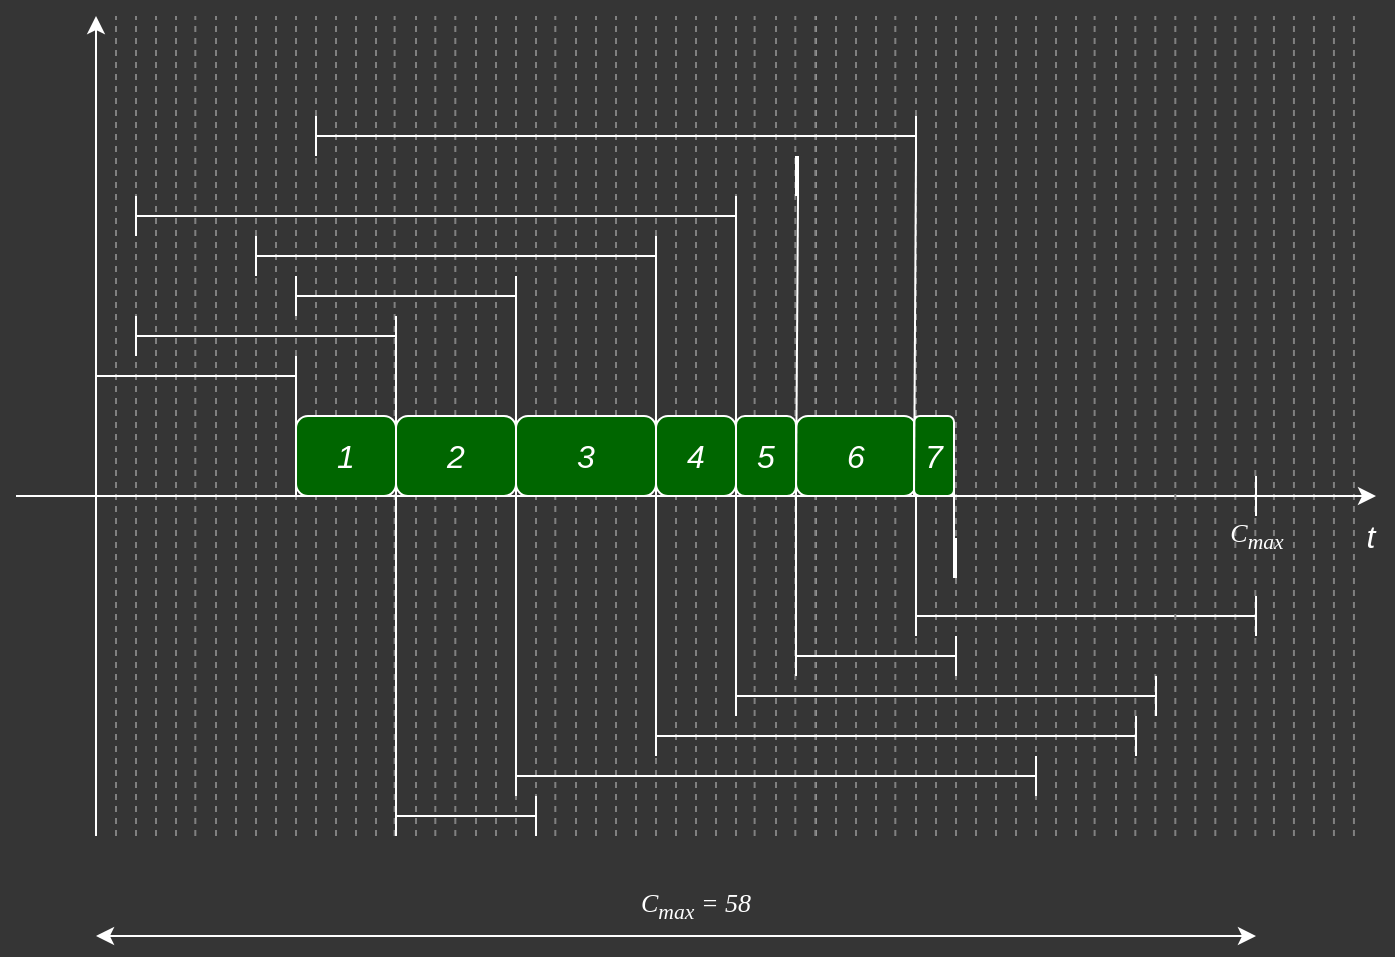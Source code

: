 <mxfile version="19.0.0" type="device"><diagram id="qQa11_gRZM18EBV61Q0s" name="Strona-1"><mxGraphModel dx="1745" dy="2023" grid="1" gridSize="10" guides="1" tooltips="1" connect="1" arrows="1" fold="1" page="1" pageScale="1" pageWidth="827" pageHeight="1169" background="#353535" math="0" shadow="0"><root><mxCell id="0"/><mxCell id="1" parent="0"/><mxCell id="t56J0yPsx8XDD8OWrnv8-75" value="" style="endArrow=none;dashed=1;html=1;rounded=0;strokeColor=#808080;" edge="1" parent="1"><mxGeometry width="50" height="50" relative="1" as="geometry"><mxPoint x="189.66" y="170" as="sourcePoint"/><mxPoint x="189.66" y="-240" as="targetPoint"/></mxGeometry></mxCell><mxCell id="t56J0yPsx8XDD8OWrnv8-76" value="" style="endArrow=none;dashed=1;html=1;rounded=0;strokeColor=#808080;" edge="1" parent="1"><mxGeometry width="50" height="50" relative="1" as="geometry"><mxPoint x="199.66" y="170" as="sourcePoint"/><mxPoint x="199.66" y="-240" as="targetPoint"/></mxGeometry></mxCell><mxCell id="t56J0yPsx8XDD8OWrnv8-77" value="" style="endArrow=none;dashed=1;html=1;rounded=0;strokeColor=#808080;" edge="1" parent="1"><mxGeometry width="50" height="50" relative="1" as="geometry"><mxPoint x="209.66" y="170" as="sourcePoint"/><mxPoint x="209.66" y="-240" as="targetPoint"/></mxGeometry></mxCell><mxCell id="t56J0yPsx8XDD8OWrnv8-78" value="" style="endArrow=none;dashed=1;html=1;rounded=0;strokeColor=#808080;" edge="1" parent="1"><mxGeometry width="50" height="50" relative="1" as="geometry"><mxPoint x="219.66" y="170" as="sourcePoint"/><mxPoint x="219.66" y="-240" as="targetPoint"/></mxGeometry></mxCell><mxCell id="t56J0yPsx8XDD8OWrnv8-80" value="" style="endArrow=none;dashed=1;html=1;rounded=0;strokeColor=#808080;" edge="1" parent="1"><mxGeometry width="50" height="50" relative="1" as="geometry"><mxPoint x="228.97" y="170" as="sourcePoint"/><mxPoint x="228.97" y="-240" as="targetPoint"/></mxGeometry></mxCell><mxCell id="t56J0yPsx8XDD8OWrnv8-81" value="" style="endArrow=none;dashed=1;html=1;rounded=0;strokeColor=#808080;" edge="1" parent="1"><mxGeometry width="50" height="50" relative="1" as="geometry"><mxPoint x="238.97" y="170" as="sourcePoint"/><mxPoint x="238.97" y="-240" as="targetPoint"/></mxGeometry></mxCell><mxCell id="t56J0yPsx8XDD8OWrnv8-82" value="" style="endArrow=none;dashed=1;html=1;rounded=0;strokeColor=#808080;" edge="1" parent="1"><mxGeometry width="50" height="50" relative="1" as="geometry"><mxPoint x="248.97" y="170" as="sourcePoint"/><mxPoint x="248.97" y="-240" as="targetPoint"/></mxGeometry></mxCell><mxCell id="t56J0yPsx8XDD8OWrnv8-83" value="" style="endArrow=none;dashed=1;html=1;rounded=0;strokeColor=#808080;" edge="1" parent="1"><mxGeometry width="50" height="50" relative="1" as="geometry"><mxPoint x="258.97" y="170" as="sourcePoint"/><mxPoint x="258.97" y="-240" as="targetPoint"/></mxGeometry></mxCell><mxCell id="t56J0yPsx8XDD8OWrnv8-84" value="" style="endArrow=none;dashed=1;html=1;rounded=0;strokeColor=#808080;" edge="1" parent="1"><mxGeometry width="50" height="50" relative="1" as="geometry"><mxPoint x="268.97" y="170" as="sourcePoint"/><mxPoint x="268.97" y="-240" as="targetPoint"/></mxGeometry></mxCell><mxCell id="1NcgyIvWqkXEJ-yB4rnk-39" value="&lt;span style=&quot;font-size: 16px;&quot;&gt;&lt;i&gt;t&lt;/i&gt;&lt;/span&gt;" style="text;html=1;align=center;verticalAlign=middle;resizable=0;points=[];autosize=1;strokeColor=none;fillColor=none;fontColor=#FFFFFF;" parent="1" vertex="1"><mxGeometry x="270" y="10" width="14" height="19" as="geometry"/></mxCell><mxCell id="1NcgyIvWqkXEJ-yB4rnk-44" value="&lt;i&gt;C&lt;sub&gt;max&lt;/sub&gt;&lt;/i&gt;" style="text;html=1;align=center;verticalAlign=middle;resizable=0;points=[];autosize=1;strokeColor=none;fillColor=none;fontSize=13;fontFamily=Verdana;fontColor=#FFFFFF;" parent="1" vertex="1"><mxGeometry x="195" y="5" width="50" height="30" as="geometry"/></mxCell><mxCell id="t56J0yPsx8XDD8OWrnv8-55" value="" style="endArrow=none;dashed=1;html=1;rounded=0;strokeColor=#999999;" edge="1" parent="1"><mxGeometry width="50" height="50" relative="1" as="geometry"><mxPoint y="170" as="sourcePoint"/><mxPoint y="-240" as="targetPoint"/></mxGeometry></mxCell><mxCell id="t56J0yPsx8XDD8OWrnv8-56" value="" style="endArrow=none;dashed=1;html=1;rounded=0;strokeColor=#808080;" edge="1" parent="1"><mxGeometry width="50" height="50" relative="1" as="geometry"><mxPoint x="10" y="170" as="sourcePoint"/><mxPoint x="10" y="-240" as="targetPoint"/></mxGeometry></mxCell><mxCell id="t56J0yPsx8XDD8OWrnv8-57" value="" style="endArrow=none;dashed=1;html=1;rounded=0;strokeColor=#808080;" edge="1" parent="1"><mxGeometry width="50" height="50" relative="1" as="geometry"><mxPoint x="20" y="170" as="sourcePoint"/><mxPoint x="20" y="-240" as="targetPoint"/></mxGeometry></mxCell><mxCell id="t56J0yPsx8XDD8OWrnv8-58" value="" style="endArrow=none;dashed=1;html=1;rounded=0;strokeColor=#808080;" edge="1" parent="1"><mxGeometry width="50" height="50" relative="1" as="geometry"><mxPoint x="30" y="170" as="sourcePoint"/><mxPoint x="30" y="-240" as="targetPoint"/></mxGeometry></mxCell><mxCell id="t56J0yPsx8XDD8OWrnv8-59" value="" style="endArrow=none;dashed=1;html=1;rounded=0;strokeColor=#808080;" edge="1" parent="1"><mxGeometry width="50" height="50" relative="1" as="geometry"><mxPoint x="39.66" y="170" as="sourcePoint"/><mxPoint x="39.66" y="-240" as="targetPoint"/></mxGeometry></mxCell><mxCell id="t56J0yPsx8XDD8OWrnv8-60" value="" style="endArrow=none;dashed=1;html=1;rounded=0;strokeColor=#808080;" edge="1" parent="1"><mxGeometry width="50" height="50" relative="1" as="geometry"><mxPoint x="50" y="170" as="sourcePoint"/><mxPoint x="50" y="-240" as="targetPoint"/></mxGeometry></mxCell><mxCell id="t56J0yPsx8XDD8OWrnv8-61" value="" style="endArrow=none;dashed=1;html=1;rounded=0;strokeColor=#808080;" edge="1" parent="1"><mxGeometry width="50" height="50" relative="1" as="geometry"><mxPoint x="60" y="170" as="sourcePoint"/><mxPoint x="60" y="-240" as="targetPoint"/></mxGeometry></mxCell><mxCell id="t56J0yPsx8XDD8OWrnv8-62" value="" style="endArrow=none;dashed=1;html=1;rounded=0;strokeColor=#808080;" edge="1" parent="1"><mxGeometry width="50" height="50" relative="1" as="geometry"><mxPoint x="70" y="170" as="sourcePoint"/><mxPoint x="70" y="-240" as="targetPoint"/></mxGeometry></mxCell><mxCell id="t56J0yPsx8XDD8OWrnv8-63" value="" style="endArrow=none;dashed=1;html=1;rounded=0;strokeColor=#808080;" edge="1" parent="1"><mxGeometry width="50" height="50" relative="1" as="geometry"><mxPoint x="80" y="170" as="sourcePoint"/><mxPoint x="80" y="-240" as="targetPoint"/></mxGeometry></mxCell><mxCell id="t56J0yPsx8XDD8OWrnv8-64" value="" style="endArrow=none;dashed=1;html=1;rounded=0;strokeColor=#808080;" edge="1" parent="1"><mxGeometry width="50" height="50" relative="1" as="geometry"><mxPoint x="90" y="170" as="sourcePoint"/><mxPoint x="90" y="-240" as="targetPoint"/></mxGeometry></mxCell><mxCell id="t56J0yPsx8XDD8OWrnv8-65" value="" style="endArrow=none;dashed=1;html=1;rounded=0;strokeColor=#808080;" edge="1" parent="1"><mxGeometry width="50" height="50" relative="1" as="geometry"><mxPoint x="100" y="170" as="sourcePoint"/><mxPoint x="100" y="-240" as="targetPoint"/></mxGeometry></mxCell><mxCell id="t56J0yPsx8XDD8OWrnv8-66" value="" style="endArrow=none;dashed=1;html=1;rounded=0;strokeColor=#808080;" edge="1" parent="1"><mxGeometry width="50" height="50" relative="1" as="geometry"><mxPoint x="110" y="170" as="sourcePoint"/><mxPoint x="110" y="-240" as="targetPoint"/></mxGeometry></mxCell><mxCell id="t56J0yPsx8XDD8OWrnv8-67" value="" style="endArrow=none;dashed=1;html=1;rounded=0;strokeColor=#808080;" edge="1" parent="1"><mxGeometry width="50" height="50" relative="1" as="geometry"><mxPoint x="120" y="170" as="sourcePoint"/><mxPoint x="120" y="-240" as="targetPoint"/></mxGeometry></mxCell><mxCell id="t56J0yPsx8XDD8OWrnv8-68" value="" style="endArrow=none;dashed=1;html=1;rounded=0;strokeColor=#808080;" edge="1" parent="1"><mxGeometry width="50" height="50" relative="1" as="geometry"><mxPoint x="130" y="170" as="sourcePoint"/><mxPoint x="130" y="-240" as="targetPoint"/></mxGeometry></mxCell><mxCell id="t56J0yPsx8XDD8OWrnv8-69" value="" style="endArrow=none;dashed=1;html=1;rounded=0;strokeColor=#808080;" edge="1" parent="1"><mxGeometry width="50" height="50" relative="1" as="geometry"><mxPoint x="139.31" y="170" as="sourcePoint"/><mxPoint x="139.31" y="-240" as="targetPoint"/></mxGeometry></mxCell><mxCell id="t56J0yPsx8XDD8OWrnv8-70" value="" style="endArrow=none;dashed=1;html=1;rounded=0;strokeColor=#808080;" edge="1" parent="1"><mxGeometry width="50" height="50" relative="1" as="geometry"><mxPoint x="150" y="170" as="sourcePoint"/><mxPoint x="150" y="-240" as="targetPoint"/></mxGeometry></mxCell><mxCell id="t56J0yPsx8XDD8OWrnv8-71" value="" style="endArrow=none;dashed=1;html=1;rounded=0;strokeColor=#808080;" edge="1" parent="1"><mxGeometry width="50" height="50" relative="1" as="geometry"><mxPoint x="159.66" y="170" as="sourcePoint"/><mxPoint x="159.66" y="-240" as="targetPoint"/></mxGeometry></mxCell><mxCell id="t56J0yPsx8XDD8OWrnv8-72" value="" style="endArrow=none;dashed=1;html=1;rounded=0;strokeColor=#808080;" edge="1" parent="1"><mxGeometry width="50" height="50" relative="1" as="geometry"><mxPoint x="169.66" y="170" as="sourcePoint"/><mxPoint x="169.66" y="-240" as="targetPoint"/></mxGeometry></mxCell><mxCell id="t56J0yPsx8XDD8OWrnv8-37" value="" style="endArrow=none;dashed=1;html=1;rounded=0;strokeColor=#808080;" edge="1" parent="1"><mxGeometry width="50" height="50" relative="1" as="geometry"><mxPoint x="-170" y="170" as="sourcePoint"/><mxPoint x="-170" y="-240" as="targetPoint"/></mxGeometry></mxCell><mxCell id="t56J0yPsx8XDD8OWrnv8-38" value="" style="endArrow=none;dashed=1;html=1;rounded=0;strokeColor=#808080;" edge="1" parent="1"><mxGeometry width="50" height="50" relative="1" as="geometry"><mxPoint x="-160" y="170" as="sourcePoint"/><mxPoint x="-160" y="-240" as="targetPoint"/></mxGeometry></mxCell><mxCell id="t56J0yPsx8XDD8OWrnv8-39" value="" style="endArrow=none;dashed=1;html=1;rounded=0;strokeColor=#808080;" edge="1" parent="1"><mxGeometry width="50" height="50" relative="1" as="geometry"><mxPoint x="-150" y="170" as="sourcePoint"/><mxPoint x="-150" y="-240" as="targetPoint"/></mxGeometry></mxCell><mxCell id="t56J0yPsx8XDD8OWrnv8-40" value="" style="endArrow=none;dashed=1;html=1;rounded=0;strokeColor=#808080;" edge="1" parent="1"><mxGeometry width="50" height="50" relative="1" as="geometry"><mxPoint x="-140" y="170" as="sourcePoint"/><mxPoint x="-140" y="-240" as="targetPoint"/></mxGeometry></mxCell><mxCell id="t56J0yPsx8XDD8OWrnv8-41" value="" style="endArrow=none;dashed=1;html=1;rounded=0;strokeColor=#808080;" edge="1" parent="1"><mxGeometry width="50" height="50" relative="1" as="geometry"><mxPoint x="-130.34" y="170" as="sourcePoint"/><mxPoint x="-130.34" y="-240" as="targetPoint"/></mxGeometry></mxCell><mxCell id="t56J0yPsx8XDD8OWrnv8-42" value="" style="endArrow=none;dashed=1;html=1;rounded=0;strokeColor=#808080;" edge="1" parent="1"><mxGeometry width="50" height="50" relative="1" as="geometry"><mxPoint x="-120" y="170" as="sourcePoint"/><mxPoint x="-120" y="-240" as="targetPoint"/></mxGeometry></mxCell><mxCell id="t56J0yPsx8XDD8OWrnv8-43" value="" style="endArrow=none;dashed=1;html=1;rounded=0;strokeColor=#808080;" edge="1" parent="1"><mxGeometry width="50" height="50" relative="1" as="geometry"><mxPoint x="-110" y="170" as="sourcePoint"/><mxPoint x="-110" y="-240" as="targetPoint"/></mxGeometry></mxCell><mxCell id="t56J0yPsx8XDD8OWrnv8-44" value="" style="endArrow=none;dashed=1;html=1;rounded=0;strokeColor=#808080;" edge="1" parent="1"><mxGeometry width="50" height="50" relative="1" as="geometry"><mxPoint x="-100" y="170" as="sourcePoint"/><mxPoint x="-100" y="-240" as="targetPoint"/></mxGeometry></mxCell><mxCell id="t56J0yPsx8XDD8OWrnv8-45" value="" style="endArrow=none;dashed=1;html=1;rounded=0;strokeColor=#808080;" edge="1" parent="1"><mxGeometry width="50" height="50" relative="1" as="geometry"><mxPoint x="-90" y="170" as="sourcePoint"/><mxPoint x="-90" y="-240" as="targetPoint"/></mxGeometry></mxCell><mxCell id="t56J0yPsx8XDD8OWrnv8-46" value="" style="endArrow=none;dashed=1;html=1;rounded=0;strokeColor=#808080;" edge="1" parent="1"><mxGeometry width="50" height="50" relative="1" as="geometry"><mxPoint x="-80" y="170" as="sourcePoint"/><mxPoint x="-80" y="-240" as="targetPoint"/></mxGeometry></mxCell><mxCell id="t56J0yPsx8XDD8OWrnv8-47" value="" style="endArrow=none;dashed=1;html=1;rounded=0;strokeColor=#808080;" edge="1" parent="1"><mxGeometry width="50" height="50" relative="1" as="geometry"><mxPoint x="-70" y="170" as="sourcePoint"/><mxPoint x="-70" y="-240" as="targetPoint"/></mxGeometry></mxCell><mxCell id="t56J0yPsx8XDD8OWrnv8-48" value="" style="endArrow=none;dashed=1;html=1;rounded=0;strokeColor=#808080;" edge="1" parent="1"><mxGeometry width="50" height="50" relative="1" as="geometry"><mxPoint x="-60" y="170" as="sourcePoint"/><mxPoint x="-60" y="-240" as="targetPoint"/></mxGeometry></mxCell><mxCell id="t56J0yPsx8XDD8OWrnv8-49" value="" style="endArrow=none;dashed=1;html=1;rounded=0;strokeColor=#808080;" edge="1" parent="1"><mxGeometry width="50" height="50" relative="1" as="geometry"><mxPoint x="-50" y="170" as="sourcePoint"/><mxPoint x="-50" y="-240" as="targetPoint"/></mxGeometry></mxCell><mxCell id="t56J0yPsx8XDD8OWrnv8-50" value="" style="endArrow=none;dashed=1;html=1;rounded=0;strokeColor=#808080;" edge="1" parent="1"><mxGeometry width="50" height="50" relative="1" as="geometry"><mxPoint x="-40" y="170" as="sourcePoint"/><mxPoint x="-40" y="-240" as="targetPoint"/></mxGeometry></mxCell><mxCell id="t56J0yPsx8XDD8OWrnv8-51" value="" style="endArrow=none;dashed=1;html=1;rounded=0;strokeColor=#808080;" edge="1" parent="1"><mxGeometry width="50" height="50" relative="1" as="geometry"><mxPoint x="-30.69" y="170" as="sourcePoint"/><mxPoint x="-30.69" y="-240" as="targetPoint"/></mxGeometry></mxCell><mxCell id="t56J0yPsx8XDD8OWrnv8-52" value="" style="endArrow=none;dashed=1;html=1;rounded=0;strokeColor=#808080;" edge="1" parent="1"><mxGeometry width="50" height="50" relative="1" as="geometry"><mxPoint x="-20" y="170" as="sourcePoint"/><mxPoint x="-20" y="-240" as="targetPoint"/></mxGeometry></mxCell><mxCell id="t56J0yPsx8XDD8OWrnv8-53" value="" style="endArrow=none;dashed=1;html=1;rounded=0;strokeColor=#808080;" edge="1" parent="1"><mxGeometry width="50" height="50" relative="1" as="geometry"><mxPoint x="-10.34" y="170" as="sourcePoint"/><mxPoint x="-10.34" y="-240" as="targetPoint"/></mxGeometry></mxCell><mxCell id="t56J0yPsx8XDD8OWrnv8-54" value="" style="endArrow=none;dashed=1;html=1;rounded=0;strokeColor=#808080;" edge="1" parent="1"><mxGeometry width="50" height="50" relative="1" as="geometry"><mxPoint x="-0.34" y="170" as="sourcePoint"/><mxPoint x="-0.34" y="-240" as="targetPoint"/></mxGeometry></mxCell><mxCell id="t56J0yPsx8XDD8OWrnv8-1" value="" style="endArrow=none;dashed=1;html=1;rounded=0;strokeColor=#808080;" edge="1" parent="1"><mxGeometry width="50" height="50" relative="1" as="geometry"><mxPoint x="-350" y="170" as="sourcePoint"/><mxPoint x="-350" y="-240" as="targetPoint"/></mxGeometry></mxCell><mxCell id="t56J0yPsx8XDD8OWrnv8-2" value="" style="endArrow=none;dashed=1;html=1;rounded=0;strokeColor=#808080;" edge="1" parent="1"><mxGeometry width="50" height="50" relative="1" as="geometry"><mxPoint x="-340" y="170" as="sourcePoint"/><mxPoint x="-340" y="-240" as="targetPoint"/></mxGeometry></mxCell><mxCell id="t56J0yPsx8XDD8OWrnv8-3" value="" style="endArrow=none;dashed=1;html=1;rounded=0;strokeColor=#808080;" edge="1" parent="1"><mxGeometry width="50" height="50" relative="1" as="geometry"><mxPoint x="-330" y="170" as="sourcePoint"/><mxPoint x="-330" y="-240" as="targetPoint"/></mxGeometry></mxCell><mxCell id="t56J0yPsx8XDD8OWrnv8-4" value="" style="endArrow=none;dashed=1;html=1;rounded=0;strokeColor=#808080;" edge="1" parent="1"><mxGeometry width="50" height="50" relative="1" as="geometry"><mxPoint x="-320" y="170" as="sourcePoint"/><mxPoint x="-320" y="-240" as="targetPoint"/></mxGeometry></mxCell><mxCell id="t56J0yPsx8XDD8OWrnv8-5" value="" style="endArrow=none;dashed=1;html=1;rounded=0;strokeColor=#808080;" edge="1" parent="1"><mxGeometry width="50" height="50" relative="1" as="geometry"><mxPoint x="-310.34" y="170" as="sourcePoint"/><mxPoint x="-310.34" y="-240" as="targetPoint"/></mxGeometry></mxCell><mxCell id="t56J0yPsx8XDD8OWrnv8-6" value="" style="endArrow=none;dashed=1;html=1;rounded=0;strokeColor=#808080;" edge="1" parent="1"><mxGeometry width="50" height="50" relative="1" as="geometry"><mxPoint x="-300" y="170" as="sourcePoint"/><mxPoint x="-300" y="-240" as="targetPoint"/></mxGeometry></mxCell><mxCell id="t56J0yPsx8XDD8OWrnv8-7" value="" style="endArrow=none;dashed=1;html=1;rounded=0;strokeColor=#808080;" edge="1" parent="1"><mxGeometry width="50" height="50" relative="1" as="geometry"><mxPoint x="-290" y="170" as="sourcePoint"/><mxPoint x="-290" y="-240" as="targetPoint"/></mxGeometry></mxCell><mxCell id="t56J0yPsx8XDD8OWrnv8-8" value="" style="endArrow=none;dashed=1;html=1;rounded=0;strokeColor=#808080;" edge="1" parent="1"><mxGeometry width="50" height="50" relative="1" as="geometry"><mxPoint x="-280" y="170" as="sourcePoint"/><mxPoint x="-280" y="-240" as="targetPoint"/></mxGeometry></mxCell><mxCell id="t56J0yPsx8XDD8OWrnv8-9" value="" style="endArrow=none;dashed=1;html=1;rounded=0;strokeColor=#808080;" edge="1" parent="1"><mxGeometry width="50" height="50" relative="1" as="geometry"><mxPoint x="-270" y="170" as="sourcePoint"/><mxPoint x="-270" y="-240" as="targetPoint"/></mxGeometry></mxCell><mxCell id="t56J0yPsx8XDD8OWrnv8-10" value="" style="endArrow=none;dashed=1;html=1;rounded=0;strokeColor=#808080;" edge="1" parent="1"><mxGeometry width="50" height="50" relative="1" as="geometry"><mxPoint x="-260" y="170" as="sourcePoint"/><mxPoint x="-260" y="-240" as="targetPoint"/></mxGeometry></mxCell><mxCell id="t56J0yPsx8XDD8OWrnv8-11" value="" style="endArrow=none;dashed=1;html=1;rounded=0;strokeColor=#808080;" edge="1" parent="1"><mxGeometry width="50" height="50" relative="1" as="geometry"><mxPoint x="-250" y="170" as="sourcePoint"/><mxPoint x="-250" y="-240" as="targetPoint"/></mxGeometry></mxCell><mxCell id="t56J0yPsx8XDD8OWrnv8-12" value="" style="endArrow=none;dashed=1;html=1;rounded=0;strokeColor=#808080;" edge="1" parent="1"><mxGeometry width="50" height="50" relative="1" as="geometry"><mxPoint x="-240" y="170" as="sourcePoint"/><mxPoint x="-240" y="-240" as="targetPoint"/></mxGeometry></mxCell><mxCell id="t56J0yPsx8XDD8OWrnv8-13" value="" style="endArrow=none;dashed=1;html=1;rounded=0;strokeColor=#808080;" edge="1" parent="1"><mxGeometry width="50" height="50" relative="1" as="geometry"><mxPoint x="-230" y="170" as="sourcePoint"/><mxPoint x="-230" y="-240" as="targetPoint"/></mxGeometry></mxCell><mxCell id="t56J0yPsx8XDD8OWrnv8-14" value="" style="endArrow=none;dashed=1;html=1;rounded=0;strokeColor=#808080;" edge="1" parent="1"><mxGeometry width="50" height="50" relative="1" as="geometry"><mxPoint x="-220" y="170" as="sourcePoint"/><mxPoint x="-220" y="-240" as="targetPoint"/></mxGeometry></mxCell><mxCell id="t56J0yPsx8XDD8OWrnv8-15" value="" style="endArrow=none;dashed=1;html=1;rounded=0;strokeColor=#808080;" edge="1" parent="1"><mxGeometry width="50" height="50" relative="1" as="geometry"><mxPoint x="-210.69" y="170" as="sourcePoint"/><mxPoint x="-210.69" y="-240" as="targetPoint"/></mxGeometry></mxCell><mxCell id="t56J0yPsx8XDD8OWrnv8-16" value="" style="endArrow=none;dashed=1;html=1;rounded=0;strokeColor=#808080;" edge="1" parent="1"><mxGeometry width="50" height="50" relative="1" as="geometry"><mxPoint x="-200" y="170" as="sourcePoint"/><mxPoint x="-200" y="-240" as="targetPoint"/></mxGeometry></mxCell><mxCell id="t56J0yPsx8XDD8OWrnv8-17" value="" style="endArrow=none;dashed=1;html=1;rounded=0;strokeColor=#808080;" edge="1" parent="1"><mxGeometry width="50" height="50" relative="1" as="geometry"><mxPoint x="-190.34" y="170" as="sourcePoint"/><mxPoint x="-190.34" y="-240" as="targetPoint"/></mxGeometry></mxCell><mxCell id="t56J0yPsx8XDD8OWrnv8-18" value="" style="endArrow=none;dashed=1;html=1;rounded=0;strokeColor=#808080;" edge="1" parent="1"><mxGeometry width="50" height="50" relative="1" as="geometry"><mxPoint x="-180.34" y="170" as="sourcePoint"/><mxPoint x="-180.34" y="-240" as="targetPoint"/></mxGeometry></mxCell><mxCell id="1NcgyIvWqkXEJ-yB4rnk-1" value="" style="endArrow=classic;html=1;rounded=1;fontColor=#F0F0F0;strokeColor=#FFFFFF;" parent="1" edge="1"><mxGeometry width="50" height="50" relative="1" as="geometry"><mxPoint x="-360" y="170" as="sourcePoint"/><mxPoint x="-360" y="-240" as="targetPoint"/></mxGeometry></mxCell><mxCell id="1NcgyIvWqkXEJ-yB4rnk-2" value="" style="endArrow=classic;html=1;rounded=1;fontColor=#F0F0F0;strokeColor=#FFFFFF;" parent="1" edge="1"><mxGeometry width="50" height="50" relative="1" as="geometry"><mxPoint x="-400" as="sourcePoint"/><mxPoint x="280" as="targetPoint"/></mxGeometry></mxCell><mxCell id="1NcgyIvWqkXEJ-yB4rnk-3" value="" style="shape=crossbar;whiteSpace=wrap;html=1;rounded=1;fontColor=#000000;strokeColor=#FFFFFF;" parent="1" vertex="1"><mxGeometry x="-360" y="-70" width="100" height="20" as="geometry"/></mxCell><mxCell id="1NcgyIvWqkXEJ-yB4rnk-4" value="&lt;span style=&quot;font-size: 16px;&quot;&gt;&lt;i&gt;1&lt;/i&gt;&lt;/span&gt;" style="rounded=1;whiteSpace=wrap;html=1;fillColor=#006600;strokeColor=#FFFFFF;fontColor=#FFFFFF;" parent="1" vertex="1"><mxGeometry x="-260" y="-40" width="50" height="40" as="geometry"/></mxCell><mxCell id="1NcgyIvWqkXEJ-yB4rnk-5" value="" style="endArrow=none;html=1;rounded=0;entryX=1;entryY=1;entryDx=0;entryDy=0;exitX=0;exitY=1;exitDx=0;exitDy=0;strokeColor=#FFFFFF;entryPerimeter=0;" parent="1" source="1NcgyIvWqkXEJ-yB4rnk-4" target="1NcgyIvWqkXEJ-yB4rnk-3" edge="1"><mxGeometry width="50" height="50" relative="1" as="geometry"><mxPoint x="-320" y="30" as="sourcePoint"/><mxPoint x="-270" y="-20" as="targetPoint"/></mxGeometry></mxCell><mxCell id="1NcgyIvWqkXEJ-yB4rnk-6" value="" style="endArrow=none;html=1;rounded=0;entryX=1;entryY=1;entryDx=0;entryDy=0;exitX=0;exitY=0.5;exitDx=0;exitDy=0;strokeColor=#FFFFFF;entryPerimeter=0;exitPerimeter=0;" parent="1" source="1NcgyIvWqkXEJ-yB4rnk-7" edge="1"><mxGeometry width="50" height="50" relative="1" as="geometry"><mxPoint x="-210" y="10" as="sourcePoint"/><mxPoint x="-210" y="-40" as="targetPoint"/></mxGeometry></mxCell><mxCell id="1NcgyIvWqkXEJ-yB4rnk-7" value="" style="shape=crossbar;whiteSpace=wrap;html=1;rounded=1;fontColor=#000000;strokeColor=#FFFFFF;" parent="1" vertex="1"><mxGeometry x="-210" y="150" width="70" height="20" as="geometry"/></mxCell><mxCell id="1NcgyIvWqkXEJ-yB4rnk-8" value="" style="shape=crossbar;whiteSpace=wrap;html=1;rounded=1;fontColor=#000000;strokeColor=#FFFFFF;" parent="1" vertex="1"><mxGeometry x="-340" y="-90" width="130" height="20" as="geometry"/></mxCell><mxCell id="1NcgyIvWqkXEJ-yB4rnk-9" value="&lt;span style=&quot;font-size: 16px;&quot;&gt;&lt;i&gt;2&lt;br&gt;&lt;/i&gt;&lt;/span&gt;" style="rounded=1;whiteSpace=wrap;html=1;fillColor=#006600;strokeColor=#FFFFFF;fontColor=#FFFFFF;" parent="1" vertex="1"><mxGeometry x="-210" y="-40" width="60" height="40" as="geometry"/></mxCell><mxCell id="1NcgyIvWqkXEJ-yB4rnk-10" value="" style="endArrow=none;html=1;rounded=0;entryX=1;entryY=1;entryDx=0;entryDy=0;exitX=0;exitY=1;exitDx=0;exitDy=0;strokeColor=#FFFFFF;entryPerimeter=0;" parent="1" source="1NcgyIvWqkXEJ-yB4rnk-9" target="1NcgyIvWqkXEJ-yB4rnk-8" edge="1"><mxGeometry width="50" height="50" relative="1" as="geometry"><mxPoint x="-270" y="30" as="sourcePoint"/><mxPoint x="-220" y="-20" as="targetPoint"/></mxGeometry></mxCell><mxCell id="1NcgyIvWqkXEJ-yB4rnk-11" value="" style="endArrow=none;html=1;rounded=0;entryX=1;entryY=1;entryDx=0;entryDy=0;exitX=0;exitY=0.5;exitDx=0;exitDy=0;strokeColor=#FFFFFF;entryPerimeter=0;exitPerimeter=0;" parent="1" source="1NcgyIvWqkXEJ-yB4rnk-12" edge="1"><mxGeometry width="50" height="50" relative="1" as="geometry"><mxPoint x="-150" y="10" as="sourcePoint"/><mxPoint x="-150" y="-40" as="targetPoint"/></mxGeometry></mxCell><mxCell id="1NcgyIvWqkXEJ-yB4rnk-12" value="" style="shape=crossbar;whiteSpace=wrap;html=1;rounded=1;fontColor=#000000;strokeColor=#FFFFFF;" parent="1" vertex="1"><mxGeometry x="-150" y="130" width="260" height="20" as="geometry"/></mxCell><mxCell id="1NcgyIvWqkXEJ-yB4rnk-13" value="" style="shape=crossbar;whiteSpace=wrap;html=1;rounded=1;fontColor=#000000;strokeColor=#FFFFFF;" parent="1" vertex="1"><mxGeometry x="-260" y="-110" width="110" height="20" as="geometry"/></mxCell><mxCell id="1NcgyIvWqkXEJ-yB4rnk-14" value="&lt;span style=&quot;font-size: 16px;&quot;&gt;&lt;i&gt;3&lt;br&gt;&lt;/i&gt;&lt;/span&gt;" style="rounded=1;whiteSpace=wrap;html=1;fillColor=#006600;strokeColor=#FFFFFF;fontColor=#FFFFFF;" parent="1" vertex="1"><mxGeometry x="-150" y="-40" width="70" height="40" as="geometry"/></mxCell><mxCell id="1NcgyIvWqkXEJ-yB4rnk-15" value="" style="endArrow=none;html=1;rounded=0;entryX=1;entryY=1;entryDx=0;entryDy=0;exitX=0;exitY=1;exitDx=0;exitDy=0;strokeColor=#FFFFFF;entryPerimeter=0;" parent="1" source="1NcgyIvWqkXEJ-yB4rnk-14" target="1NcgyIvWqkXEJ-yB4rnk-13" edge="1"><mxGeometry width="50" height="50" relative="1" as="geometry"><mxPoint x="-210" y="30" as="sourcePoint"/><mxPoint x="-160" y="-20" as="targetPoint"/></mxGeometry></mxCell><mxCell id="1NcgyIvWqkXEJ-yB4rnk-16" value="" style="endArrow=none;html=1;rounded=0;entryX=1;entryY=1;entryDx=0;entryDy=0;exitX=0;exitY=0.5;exitDx=0;exitDy=0;strokeColor=#FFFFFF;entryPerimeter=0;exitPerimeter=0;" parent="1" source="1NcgyIvWqkXEJ-yB4rnk-17" edge="1"><mxGeometry width="50" height="50" relative="1" as="geometry"><mxPoint x="-80" y="10" as="sourcePoint"/><mxPoint x="-80" y="-40" as="targetPoint"/></mxGeometry></mxCell><mxCell id="1NcgyIvWqkXEJ-yB4rnk-17" value="" style="shape=crossbar;whiteSpace=wrap;html=1;rounded=1;fontColor=#000000;strokeColor=#FFFFFF;" parent="1" vertex="1"><mxGeometry x="-80" y="110" width="240" height="20" as="geometry"/></mxCell><mxCell id="1NcgyIvWqkXEJ-yB4rnk-18" value="" style="shape=crossbar;whiteSpace=wrap;html=1;rounded=1;fontColor=#000000;strokeColor=#FFFFFF;" parent="1" vertex="1"><mxGeometry x="-280" y="-130" width="200" height="20" as="geometry"/></mxCell><mxCell id="1NcgyIvWqkXEJ-yB4rnk-19" value="&lt;span style=&quot;font-size: 16px;&quot;&gt;&lt;i&gt;4&lt;br&gt;&lt;/i&gt;&lt;/span&gt;" style="rounded=1;whiteSpace=wrap;html=1;fillColor=#006600;strokeColor=#FFFFFF;fontColor=#FFFFFF;" parent="1" vertex="1"><mxGeometry x="-80" y="-40" width="40" height="40" as="geometry"/></mxCell><mxCell id="1NcgyIvWqkXEJ-yB4rnk-20" value="" style="endArrow=none;html=1;rounded=0;entryX=1;entryY=1;entryDx=0;entryDy=0;exitX=0;exitY=1;exitDx=0;exitDy=0;strokeColor=#FFFFFF;entryPerimeter=0;" parent="1" source="1NcgyIvWqkXEJ-yB4rnk-19" target="1NcgyIvWqkXEJ-yB4rnk-18" edge="1"><mxGeometry width="50" height="50" relative="1" as="geometry"><mxPoint x="-140" y="30" as="sourcePoint"/><mxPoint x="-90" y="-20" as="targetPoint"/></mxGeometry></mxCell><mxCell id="1NcgyIvWqkXEJ-yB4rnk-21" value="" style="endArrow=none;html=1;rounded=0;entryX=1;entryY=1;entryDx=0;entryDy=0;exitX=0;exitY=0.5;exitDx=0;exitDy=0;strokeColor=#FFFFFF;entryPerimeter=0;exitPerimeter=0;" parent="1" source="1NcgyIvWqkXEJ-yB4rnk-22" edge="1"><mxGeometry width="50" height="50" relative="1" as="geometry"><mxPoint x="-40" y="10" as="sourcePoint"/><mxPoint x="-40" y="-40" as="targetPoint"/></mxGeometry></mxCell><mxCell id="1NcgyIvWqkXEJ-yB4rnk-22" value="" style="shape=crossbar;whiteSpace=wrap;html=1;rounded=1;fontColor=#000000;strokeColor=#FFFFFF;" parent="1" vertex="1"><mxGeometry x="-40" y="90" width="210" height="20" as="geometry"/></mxCell><mxCell id="1NcgyIvWqkXEJ-yB4rnk-23" value="" style="shape=crossbar;whiteSpace=wrap;html=1;rounded=1;fontColor=#000000;strokeColor=#FFFFFF;" parent="1" vertex="1"><mxGeometry x="-340" y="-150" width="300" height="20" as="geometry"/></mxCell><mxCell id="1NcgyIvWqkXEJ-yB4rnk-24" value="&lt;span style=&quot;font-size: 16px;&quot;&gt;&lt;i&gt;5&lt;br&gt;&lt;/i&gt;&lt;/span&gt;" style="rounded=1;whiteSpace=wrap;html=1;fillColor=#006600;strokeColor=#FFFFFF;fontColor=#FFFFFF;" parent="1" vertex="1"><mxGeometry x="-40" y="-40" width="30" height="40" as="geometry"/></mxCell><mxCell id="1NcgyIvWqkXEJ-yB4rnk-25" value="" style="endArrow=none;html=1;rounded=0;entryX=1;entryY=1;entryDx=0;entryDy=0;exitX=0;exitY=1;exitDx=0;exitDy=0;strokeColor=#FFFFFF;entryPerimeter=0;" parent="1" source="1NcgyIvWqkXEJ-yB4rnk-24" target="1NcgyIvWqkXEJ-yB4rnk-23" edge="1"><mxGeometry width="50" height="50" relative="1" as="geometry"><mxPoint x="-200" y="40" as="sourcePoint"/><mxPoint x="-150" y="-10" as="targetPoint"/></mxGeometry></mxCell><mxCell id="1NcgyIvWqkXEJ-yB4rnk-26" value="" style="endArrow=none;html=1;rounded=0;entryX=1;entryY=1;entryDx=0;entryDy=0;exitX=0;exitY=0.5;exitDx=0;exitDy=0;strokeColor=#FFFFFF;entryPerimeter=0;exitPerimeter=0;" parent="1" source="1NcgyIvWqkXEJ-yB4rnk-27" edge="1"><mxGeometry width="50" height="50" relative="1" as="geometry"><mxPoint x="-10" y="20" as="sourcePoint"/><mxPoint x="-10" y="-30" as="targetPoint"/></mxGeometry></mxCell><mxCell id="1NcgyIvWqkXEJ-yB4rnk-27" value="" style="shape=crossbar;whiteSpace=wrap;html=1;rounded=1;fontColor=#000000;strokeColor=#FFFFFF;" parent="1" vertex="1"><mxGeometry x="-10" y="70" width="80" height="20" as="geometry"/></mxCell><mxCell id="1NcgyIvWqkXEJ-yB4rnk-28" value="" style="shape=crossbar;whiteSpace=wrap;html=1;rounded=1;fontColor=#000000;strokeColor=#FFFFFF;" parent="1" vertex="1"><mxGeometry x="-10" y="-170" width="1" height="20" as="geometry"/></mxCell><mxCell id="1NcgyIvWqkXEJ-yB4rnk-29" value="&lt;span style=&quot;font-size: 16px;&quot;&gt;&lt;i&gt;6&lt;/i&gt;&lt;/span&gt;" style="rounded=1;whiteSpace=wrap;html=1;fillColor=#006600;strokeColor=#FFFFFF;fontColor=#FFFFFF;" parent="1" vertex="1"><mxGeometry x="-10" y="-40" width="60" height="40" as="geometry"/></mxCell><mxCell id="1NcgyIvWqkXEJ-yB4rnk-30" value="" style="endArrow=none;html=1;rounded=0;entryX=1;entryY=1;entryDx=0;entryDy=0;exitX=0;exitY=1;exitDx=0;exitDy=0;strokeColor=#FFFFFF;entryPerimeter=0;" parent="1" source="1NcgyIvWqkXEJ-yB4rnk-29" target="1NcgyIvWqkXEJ-yB4rnk-28" edge="1"><mxGeometry width="50" height="50" relative="1" as="geometry"><mxPoint x="-60" y="30" as="sourcePoint"/><mxPoint x="-10" y="-20" as="targetPoint"/></mxGeometry></mxCell><mxCell id="1NcgyIvWqkXEJ-yB4rnk-31" value="" style="endArrow=none;html=1;rounded=0;exitX=0;exitY=0.5;exitDx=0;exitDy=0;strokeColor=#FFFFFF;exitPerimeter=0;" parent="1" source="1NcgyIvWqkXEJ-yB4rnk-32" edge="1"><mxGeometry width="50" height="50" relative="1" as="geometry"><mxPoint x="39.2" y="10" as="sourcePoint"/><mxPoint x="50" y="-40" as="targetPoint"/></mxGeometry></mxCell><mxCell id="1NcgyIvWqkXEJ-yB4rnk-32" value="" style="shape=crossbar;whiteSpace=wrap;html=1;rounded=1;fontColor=#000000;strokeColor=#FFFFFF;fontStyle=0" parent="1" vertex="1"><mxGeometry x="50" y="50" width="170" height="20" as="geometry"/></mxCell><mxCell id="1NcgyIvWqkXEJ-yB4rnk-33" value="" style="shape=crossbar;whiteSpace=wrap;html=1;rounded=1;fontColor=#000000;strokeColor=#FFFFFF;" parent="1" vertex="1"><mxGeometry x="-250" y="-190" width="300" height="20" as="geometry"/></mxCell><mxCell id="1NcgyIvWqkXEJ-yB4rnk-34" value="&lt;span style=&quot;font-size: 16px;&quot;&gt;&lt;i&gt;7&lt;br&gt;&lt;/i&gt;&lt;/span&gt;" style="rounded=1;whiteSpace=wrap;html=1;fillColor=#006600;strokeColor=#FFFFFF;fontColor=#FFFFFF;" parent="1" vertex="1"><mxGeometry x="49" y="-40" width="20" height="40" as="geometry"/></mxCell><mxCell id="1NcgyIvWqkXEJ-yB4rnk-35" value="" style="endArrow=none;html=1;rounded=0;entryX=1;entryY=1;entryDx=0;entryDy=0;exitX=0;exitY=1;exitDx=0;exitDy=0;strokeColor=#FFFFFF;entryPerimeter=0;" parent="1" source="1NcgyIvWqkXEJ-yB4rnk-34" target="1NcgyIvWqkXEJ-yB4rnk-33" edge="1"><mxGeometry width="50" height="50" relative="1" as="geometry"><mxPoint x="-111" y="40" as="sourcePoint"/><mxPoint x="-61" y="-10" as="targetPoint"/></mxGeometry></mxCell><mxCell id="1NcgyIvWqkXEJ-yB4rnk-36" value="" style="endArrow=none;html=1;rounded=0;entryX=1;entryY=1;entryDx=0;entryDy=0;exitX=0;exitY=1;exitDx=0;exitDy=0;strokeColor=#FFFFFF;entryPerimeter=0;" parent="1" edge="1"><mxGeometry width="50" height="50" relative="1" as="geometry"><mxPoint x="69" y="21" as="sourcePoint"/><mxPoint x="69" y="-29" as="targetPoint"/></mxGeometry></mxCell><mxCell id="1NcgyIvWqkXEJ-yB4rnk-37" value="" style="shape=crossbar;whiteSpace=wrap;html=1;rounded=1;fontColor=#000000;strokeColor=#FFFFFF;" parent="1" vertex="1"><mxGeometry x="69" y="21" width="1" height="20" as="geometry"/></mxCell><mxCell id="1NcgyIvWqkXEJ-yB4rnk-40" value="" style="endArrow=classic;startArrow=classic;html=1;rounded=0;strokeColor=#FFFFFF;" parent="1" edge="1"><mxGeometry width="50" height="50" relative="1" as="geometry"><mxPoint x="-360" y="220" as="sourcePoint"/><mxPoint x="220" y="220" as="targetPoint"/></mxGeometry></mxCell><mxCell id="1NcgyIvWqkXEJ-yB4rnk-42" value="&lt;font face=&quot;Verdana&quot; style=&quot;font-size: 13px;&quot; color=&quot;#ffffff&quot;&gt;&lt;i&gt;C&lt;sub style=&quot;&quot;&gt;max&lt;/sub&gt;&amp;nbsp;= 58&lt;/i&gt;&lt;/font&gt;" style="text;html=1;strokeColor=none;fillColor=none;align=center;verticalAlign=middle;whiteSpace=wrap;rounded=0;" parent="1" vertex="1"><mxGeometry x="-100" y="190" width="80" height="30" as="geometry"/></mxCell><mxCell id="t56J0yPsx8XDD8OWrnv8-74" value="" style="endArrow=none;dashed=1;html=1;rounded=0;strokeColor=#808080;" edge="1" parent="1"><mxGeometry width="50" height="50" relative="1" as="geometry"><mxPoint x="179.66" y="170" as="sourcePoint"/><mxPoint x="179.66" y="-240" as="targetPoint"/></mxGeometry></mxCell><mxCell id="1NcgyIvWqkXEJ-yB4rnk-43" value="" style="endArrow=none;html=1;rounded=0;fontFamily=Verdana;fontSize=13;fontColor=#FFFFFF;strokeColor=#FFFFFF;strokeWidth=1;" parent="1" edge="1"><mxGeometry width="50" height="50" relative="1" as="geometry"><mxPoint x="220" y="10" as="sourcePoint"/><mxPoint x="220" y="-10" as="targetPoint"/></mxGeometry></mxCell></root></mxGraphModel></diagram></mxfile>
